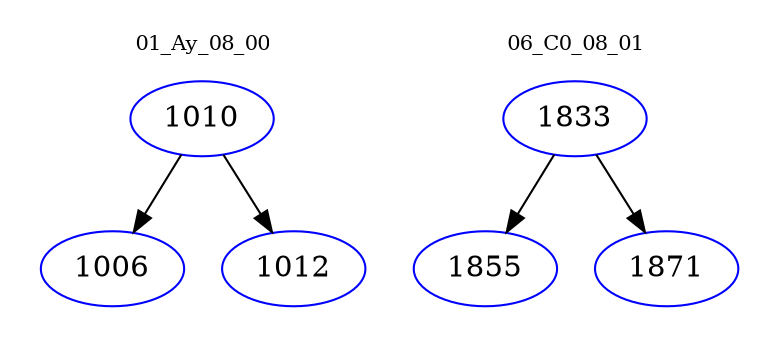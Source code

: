 digraph{
subgraph cluster_0 {
color = white
label = "01_Ay_08_00";
fontsize=10;
T0_1010 [label="1010", color="blue"]
T0_1010 -> T0_1006 [color="black"]
T0_1006 [label="1006", color="blue"]
T0_1010 -> T0_1012 [color="black"]
T0_1012 [label="1012", color="blue"]
}
subgraph cluster_1 {
color = white
label = "06_C0_08_01";
fontsize=10;
T1_1833 [label="1833", color="blue"]
T1_1833 -> T1_1855 [color="black"]
T1_1855 [label="1855", color="blue"]
T1_1833 -> T1_1871 [color="black"]
T1_1871 [label="1871", color="blue"]
}
}
